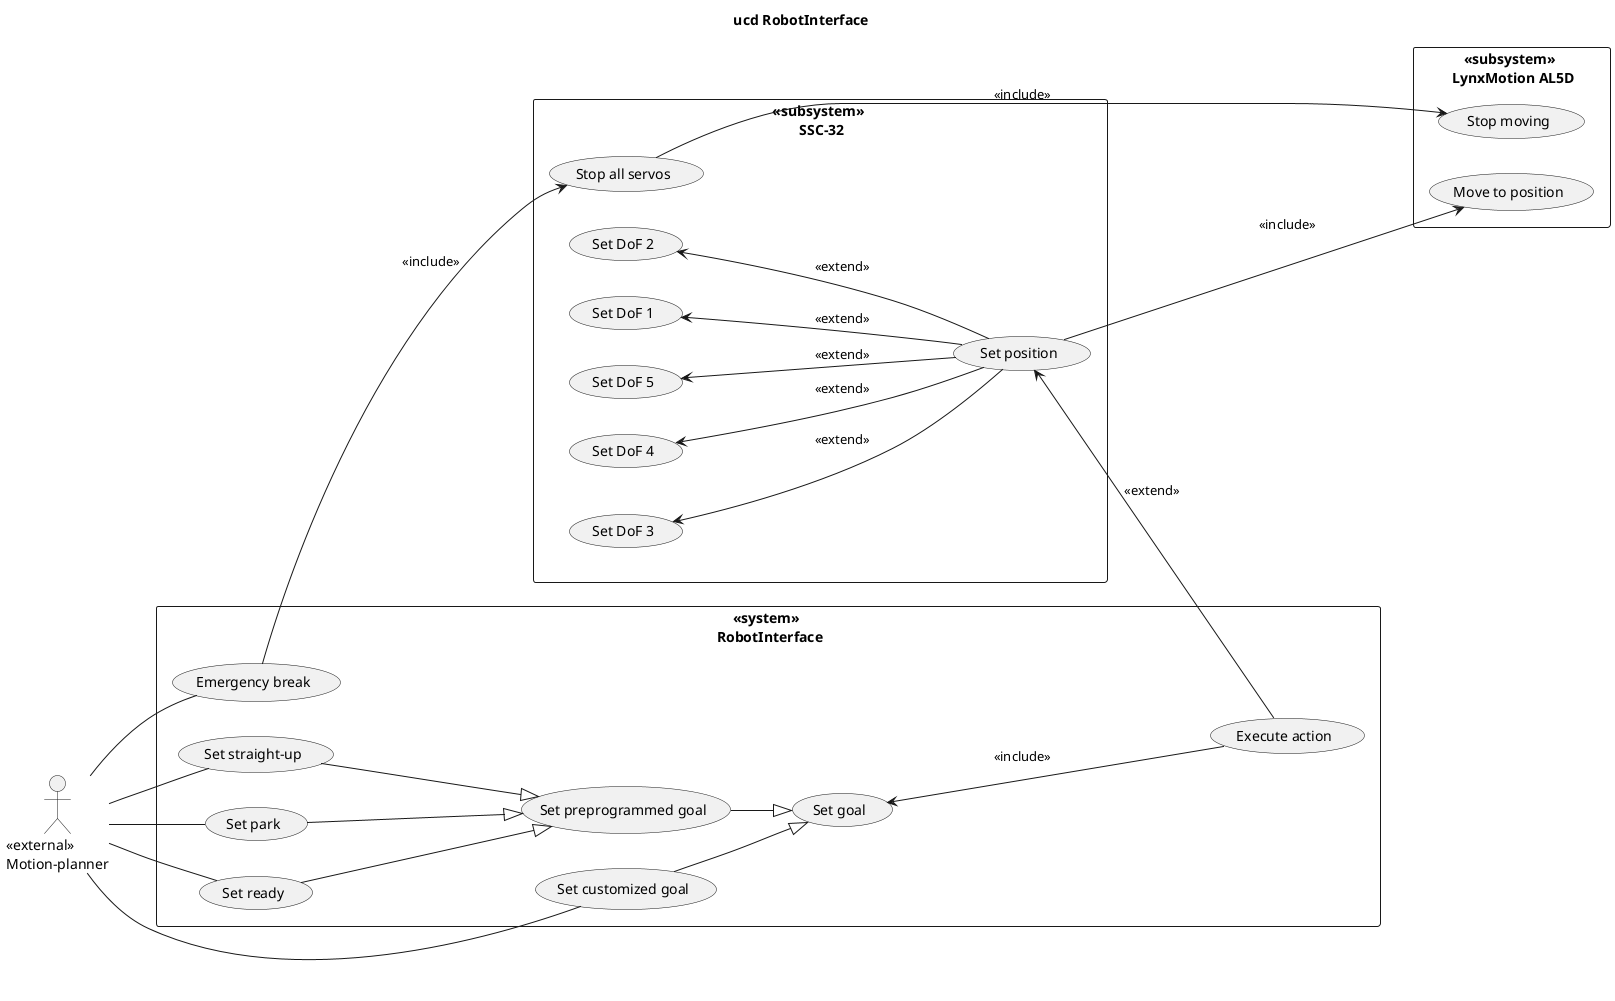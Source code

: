 @startuml
left to right direction

title
ucd RobotInterface
end title

'Actor(s)
actor :<<external>>\nMotion-planner: as MP


rectangle "<<system>> \n RobotInterface"{
    'Use cases
    usecase (Set goal) as (A)
    usecase (Set preprogrammed goal) as (AA)
    usecase (Set customized goal) as (AB)
    usecase (Execute action) as (B)
    usecase (Emergency break) as (E)
    usecase (Set park) as (sp)
    usecase (Set ready) as (sr)
    usecase (Set straight-up) as (su)

    'Includes, extends and generalizations
    (AA) --|> (A)
    (AB) --|> (A)
    (sp) -down--|>(AA)
    (sr) -down--|>(AA)
    (su) -down--|>(AA)
    B -up--> A : <<include>>

    'Motion planner (the actor that is talking with the interface)
    'Can initiate the following Use Cases
    MP -down-- (sp)
    MP -right-- (sr)
    MP -right-- (su)
    MP -up-- (AB)
    MP -- E
}

rectangle "<<subsystem>> \n SSC-32"{
    'Use cases
    usecase (Set position) as (C)
    usecase (Set DoF 1) as (CA)
    usecase (Set DoF 2) as (CB)
    usecase (Set DoF 3) as (CC)
    usecase (Set DoF 4) as (CD)
    usecase (Set DoF 5) as (CE)
    usecase (Stop all servos) as (S)

    'Includes and extends
    C -up--> CA : <<extend>>
    C -up--> CB : <<extend>>
    C -up--> CC : <<extend>>
    C -up--> CD : <<extend>>
    C -up--> CE : <<extend>>
    B -up--> C : <<extend>>
    E -down--> S : <<include>>
}

rectangle "<<subsystem>> \n LynxMotion AL5D"{
    'Use cases
    usecase (Move to position) as (D)
    usecase (Stop moving) as (ST)

    'Includes and extends
    S --> ST : <<include>>
    C -down--> D : <<include>>
}

@enduml